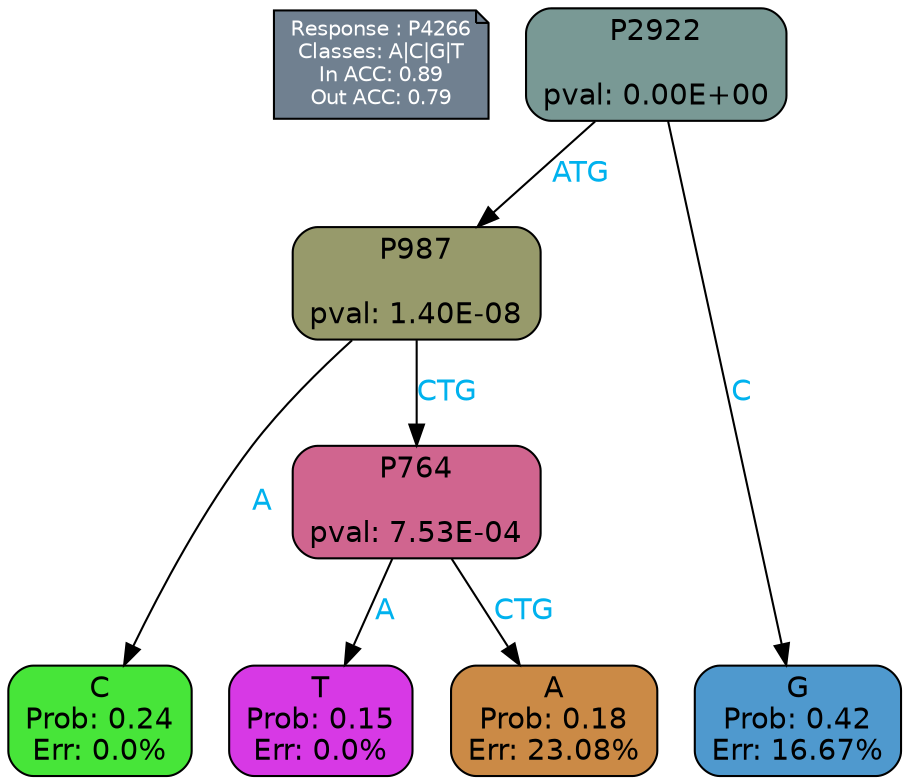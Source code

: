 digraph Tree {
node [shape=box, style="filled, rounded", color="black", fontname=helvetica] ;
graph [ranksep=equally, splines=polylines, bgcolor=transparent, dpi=600] ;
edge [fontname=helvetica] ;
LEGEND [label="Response : P4266
Classes: A|C|G|T
In ACC: 0.89
Out ACC: 0.79
",shape=note,align=left,style=filled,fillcolor="slategray",fontcolor="white",fontsize=10];1 [label="P2922

pval: 0.00E+00", fillcolor="#799995"] ;
2 [label="P987

pval: 1.40E-08", fillcolor="#979a6b"] ;
3 [label="C
Prob: 0.24
Err: 0.0%", fillcolor="#47e539"] ;
4 [label="P764

pval: 7.53E-04", fillcolor="#d0658f"] ;
5 [label="T
Prob: 0.15
Err: 0.0%", fillcolor="#d739e5"] ;
6 [label="A
Prob: 0.18
Err: 23.08%", fillcolor="#cb8a46"] ;
7 [label="G
Prob: 0.42
Err: 16.67%", fillcolor="#4f99ce"] ;
1 -> 2 [label="ATG",fontcolor=deepskyblue2] ;
1 -> 7 [label="C",fontcolor=deepskyblue2] ;
2 -> 3 [label="A",fontcolor=deepskyblue2] ;
2 -> 4 [label="CTG",fontcolor=deepskyblue2] ;
4 -> 5 [label="A",fontcolor=deepskyblue2] ;
4 -> 6 [label="CTG",fontcolor=deepskyblue2] ;
{rank = same; 3;5;6;7;}{rank = same; LEGEND;1;}}
